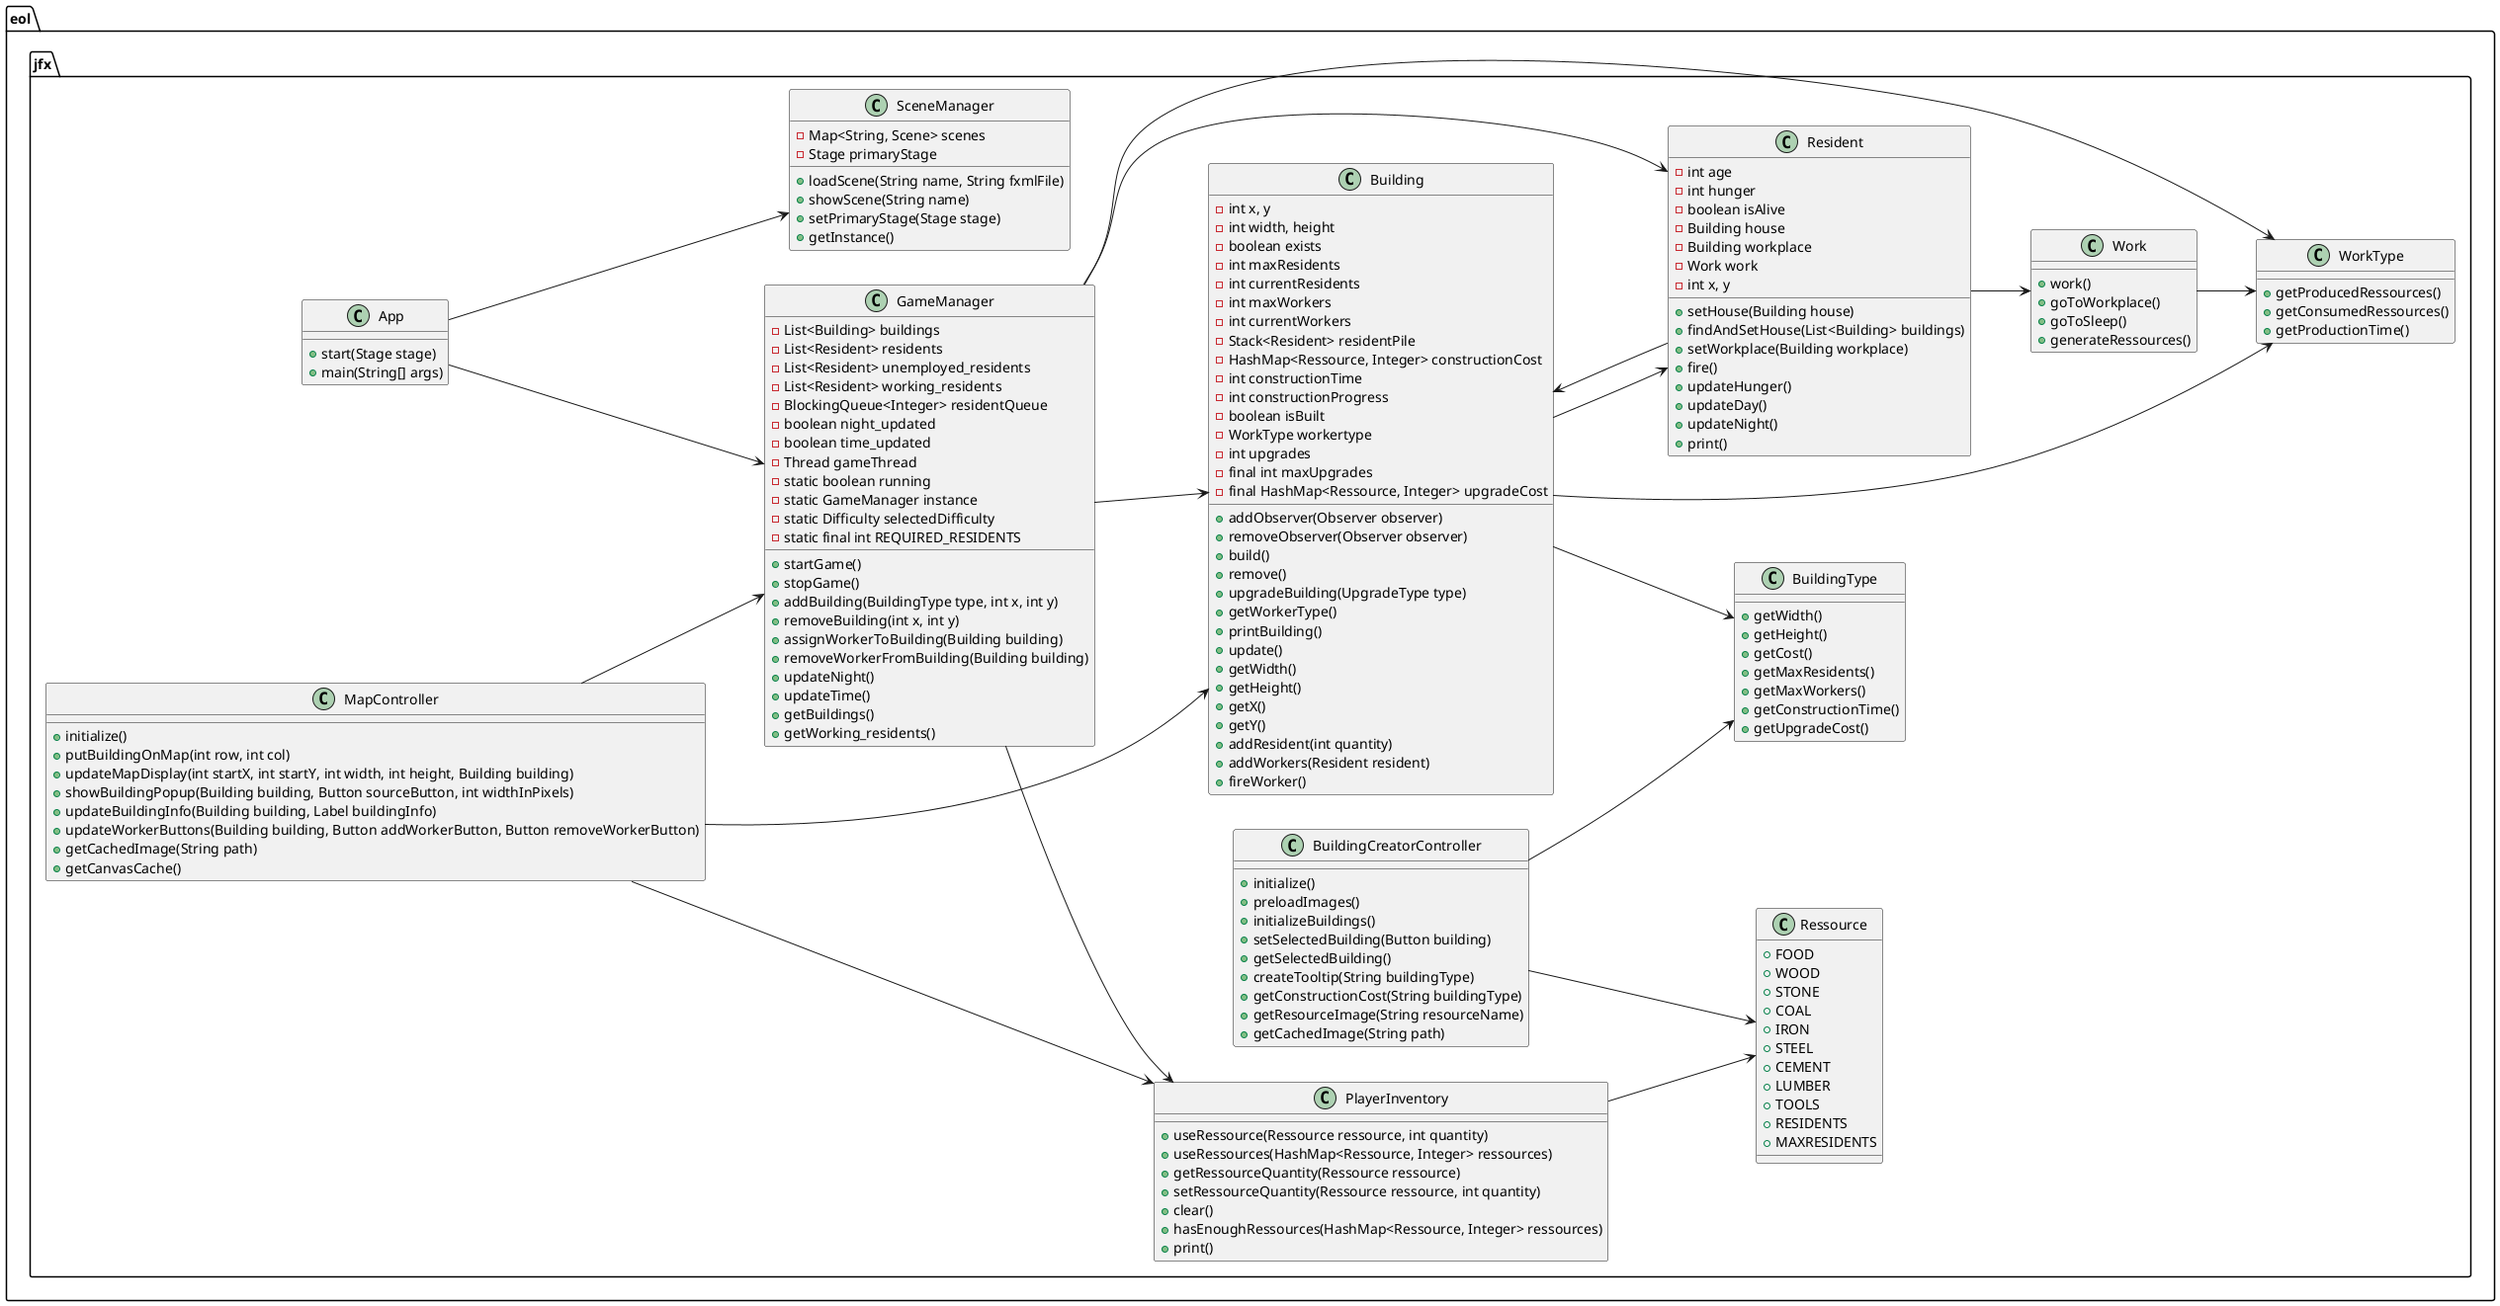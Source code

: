 @startuml

package eol.jfx {
    class App {
        +start(Stage stage)
        +main(String[] args)
    }

    class SceneManager {
        -Map<String, Scene> scenes
        -Stage primaryStage
        +loadScene(String name, String fxmlFile)
        +showScene(String name)
        +setPrimaryStage(Stage stage)
        +getInstance()
    }

    class GameManager {
        -List<Building> buildings
        -List<Resident> residents
        -List<Resident> unemployed_residents
        -List<Resident> working_residents
        -BlockingQueue<Integer> residentQueue
        -boolean night_updated
        -boolean time_updated
        -Thread gameThread
        -static boolean running
        -static GameManager instance
        -static Difficulty selectedDifficulty
        -static final int REQUIRED_RESIDENTS
        +startGame()
        +stopGame()
        +addBuilding(BuildingType type, int x, int y)
        +removeBuilding(int x, int y)
        +assignWorkerToBuilding(Building building)
        +removeWorkerFromBuilding(Building building)
        +updateNight()
        +updateTime()
        +getBuildings()
        +getWorking_residents()
    }

    class Building {
        -int x, y
        -int width, height
        -boolean exists
        -int maxResidents
        -int currentResidents
        -int maxWorkers
        -int currentWorkers
        -Stack<Resident> residentPile
        -HashMap<Ressource, Integer> constructionCost
        -int constructionTime
        -int constructionProgress
        -boolean isBuilt
        -WorkType workertype
        -int upgrades
        -final int maxUpgrades
        -final HashMap<Ressource, Integer> upgradeCost
        +addObserver(Observer observer)
        +removeObserver(Observer observer)
        +build()
        +remove()
        +upgradeBuilding(UpgradeType type)
        +getWorkerType()
        +printBuilding()
        +update()
        +getWidth()
        +getHeight()
        +getX()
        +getY()
        +addResident(int quantity)
        +addWorkers(Resident resident)
        +fireWorker()
    }

    class BuildingType {
        +getWidth()
        +getHeight()
        +getCost()
        +getMaxResidents()
        +getMaxWorkers()
        +getConstructionTime()
        +getUpgradeCost()
    }

    class WorkType {
        +getProducedRessources()
        +getConsumedRessources()
        +getProductionTime()
    }

    class Resident {
        -int age
        -int hunger
        -boolean isAlive
        -Building house
        -Building workplace
        -Work work
        -int x, y
        +setHouse(Building house)
        +findAndSetHouse(List<Building> buildings)
        +setWorkplace(Building workplace)
        +fire()
        +updateHunger()
        +updateDay()
        +updateNight()
        +print()
    }

    class Work {
        +work()
        +goToWorkplace()
        +goToSleep()
        +generateRessources()
    }

    class PlayerInventory {
        +useRessource(Ressource ressource, int quantity)
        +useRessources(HashMap<Ressource, Integer> ressources)
        +getRessourceQuantity(Ressource ressource)
        +setRessourceQuantity(Ressource ressource, int quantity)
        +clear()
        +hasEnoughRessources(HashMap<Ressource, Integer> ressources)
        +print()
    }

    class MapController {
        +initialize()
        +putBuildingOnMap(int row, int col)
        +updateMapDisplay(int startX, int startY, int width, int height, Building building)
        +showBuildingPopup(Building building, Button sourceButton, int widthInPixels)
        +updateBuildingInfo(Building building, Label buildingInfo)
        +updateWorkerButtons(Building building, Button addWorkerButton, Button removeWorkerButton)
        +getCachedImage(String path)
        +getCanvasCache()
    }

    class BuildingCreatorController {
        +initialize()
        +preloadImages()
        +initializeBuildings()
        +setSelectedBuilding(Button building)
        +getSelectedBuilding()
        +createTooltip(String buildingType)
        +getConstructionCost(String buildingType)
        +getResourceImage(String resourceName)
        +getCachedImage(String path)
    }

    class Ressource {
        +FOOD
        +WOOD
        +STONE
        +COAL
        +IRON
        +STEEL
        +CEMENT
        +LUMBER
        +TOOLS
        +RESIDENTS
        +MAXRESIDENTS
    }
}

App --> SceneManager
App --> GameManager
GameManager --> Building
GameManager --> Resident
GameManager --> WorkType
GameManager --> PlayerInventory
Building --> BuildingType
Building --> WorkType
Building --> Resident
Resident --> Building
Resident --> Work
Work --> WorkType
PlayerInventory --> Ressource
MapController --> Building
MapController --> GameManager
MapController --> PlayerInventory
BuildingCreatorController --> BuildingType
BuildingCreatorController --> Ressource

left to right direction

@enduml